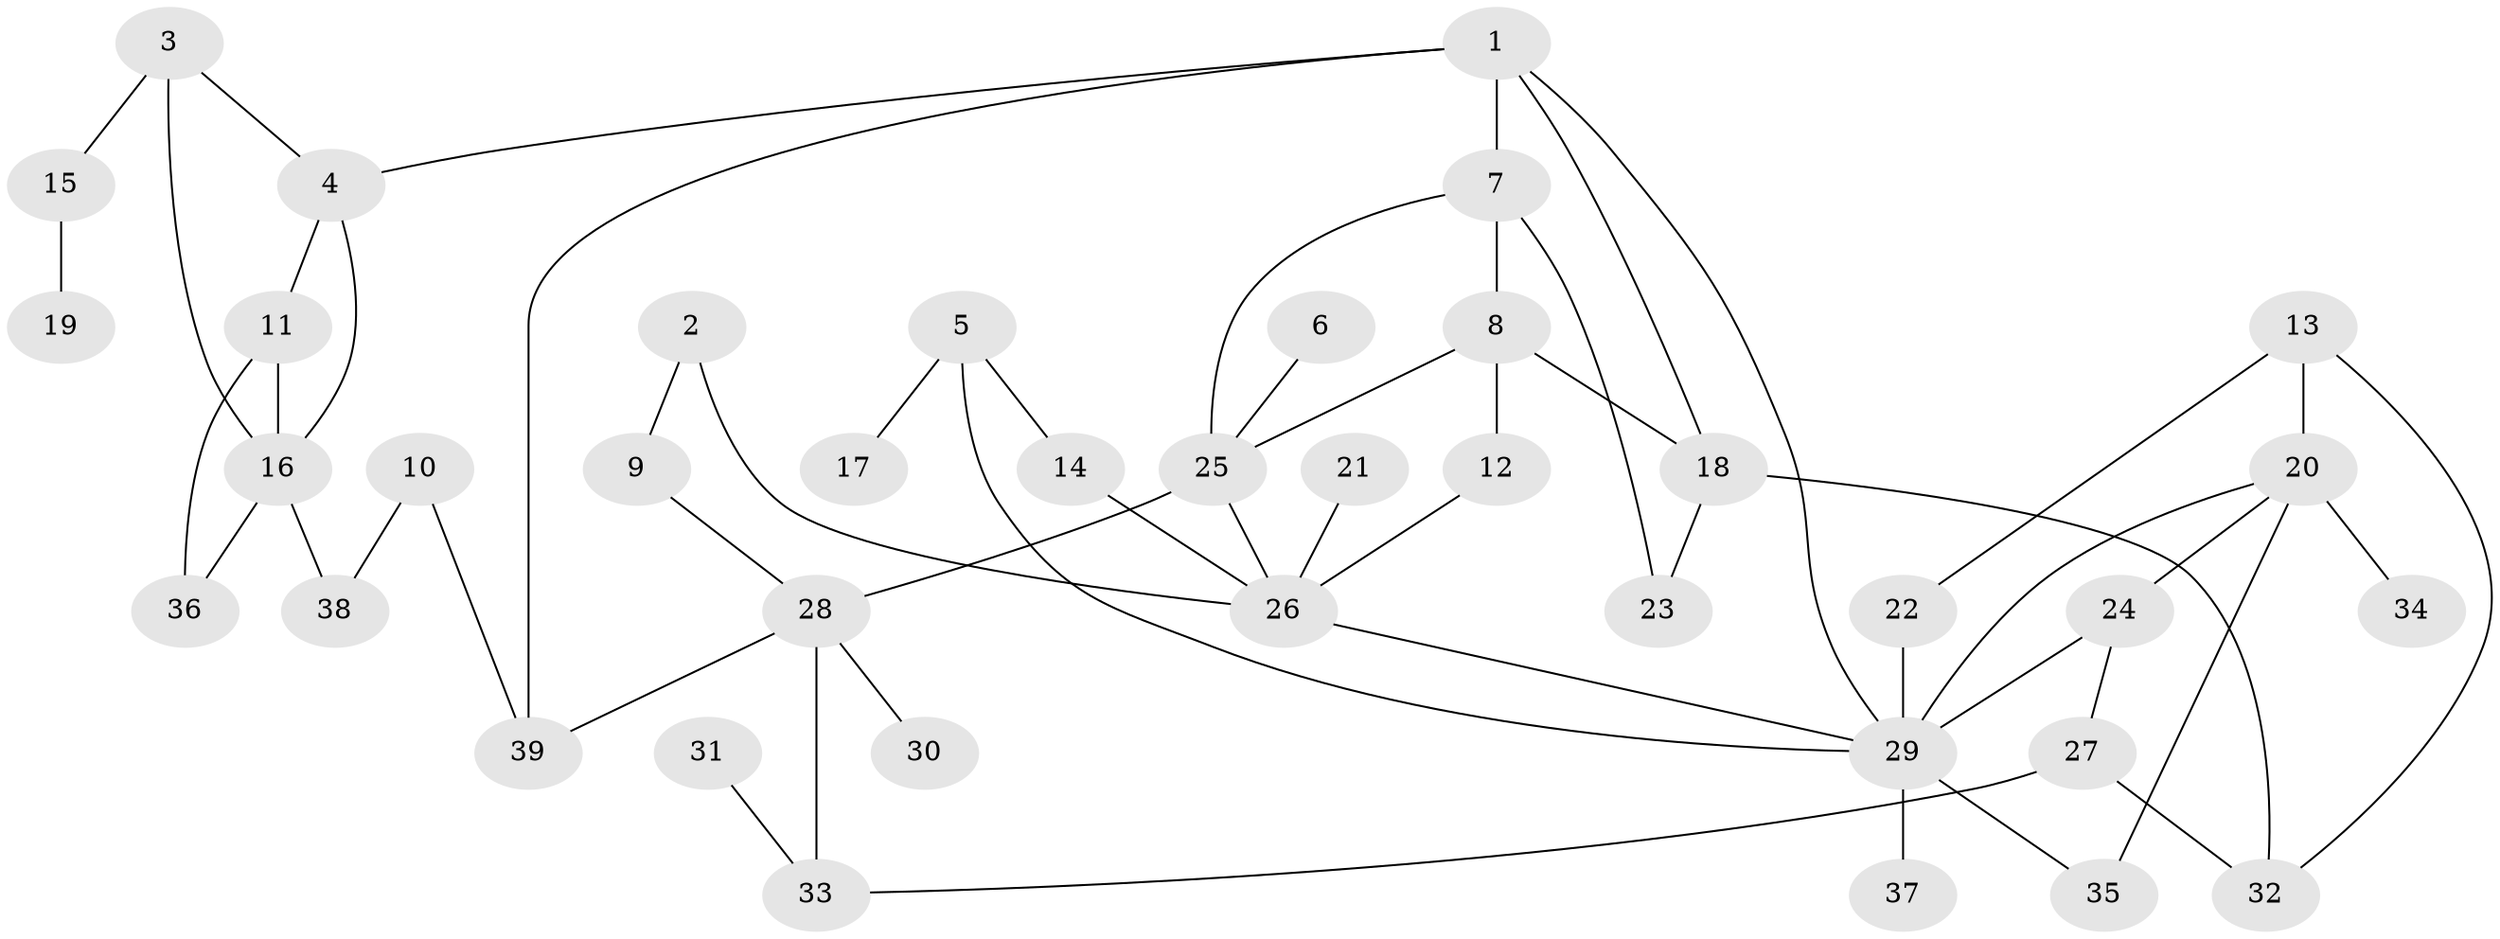 // original degree distribution, {8: 0.012987012987012988, 5: 0.06493506493506493, 2: 0.36363636363636365, 3: 0.2077922077922078, 4: 0.09090909090909091, 6: 0.012987012987012988, 1: 0.24675324675324675}
// Generated by graph-tools (version 1.1) at 2025/49/03/09/25 03:49:21]
// undirected, 39 vertices, 56 edges
graph export_dot {
graph [start="1"]
  node [color=gray90,style=filled];
  1;
  2;
  3;
  4;
  5;
  6;
  7;
  8;
  9;
  10;
  11;
  12;
  13;
  14;
  15;
  16;
  17;
  18;
  19;
  20;
  21;
  22;
  23;
  24;
  25;
  26;
  27;
  28;
  29;
  30;
  31;
  32;
  33;
  34;
  35;
  36;
  37;
  38;
  39;
  1 -- 4 [weight=1.0];
  1 -- 7 [weight=1.0];
  1 -- 18 [weight=1.0];
  1 -- 29 [weight=1.0];
  1 -- 39 [weight=1.0];
  2 -- 9 [weight=1.0];
  2 -- 26 [weight=1.0];
  3 -- 4 [weight=1.0];
  3 -- 15 [weight=1.0];
  3 -- 16 [weight=1.0];
  4 -- 11 [weight=1.0];
  4 -- 16 [weight=1.0];
  5 -- 14 [weight=1.0];
  5 -- 17 [weight=1.0];
  5 -- 29 [weight=1.0];
  6 -- 25 [weight=1.0];
  7 -- 8 [weight=1.0];
  7 -- 23 [weight=1.0];
  7 -- 25 [weight=1.0];
  8 -- 12 [weight=1.0];
  8 -- 18 [weight=1.0];
  8 -- 25 [weight=1.0];
  9 -- 28 [weight=1.0];
  10 -- 38 [weight=1.0];
  10 -- 39 [weight=1.0];
  11 -- 16 [weight=1.0];
  11 -- 36 [weight=1.0];
  12 -- 26 [weight=1.0];
  13 -- 20 [weight=1.0];
  13 -- 22 [weight=1.0];
  13 -- 32 [weight=1.0];
  14 -- 26 [weight=1.0];
  15 -- 19 [weight=1.0];
  16 -- 36 [weight=1.0];
  16 -- 38 [weight=1.0];
  18 -- 23 [weight=1.0];
  18 -- 32 [weight=1.0];
  20 -- 24 [weight=1.0];
  20 -- 29 [weight=1.0];
  20 -- 34 [weight=2.0];
  20 -- 35 [weight=1.0];
  21 -- 26 [weight=1.0];
  22 -- 29 [weight=1.0];
  24 -- 27 [weight=1.0];
  24 -- 29 [weight=1.0];
  25 -- 26 [weight=1.0];
  25 -- 28 [weight=1.0];
  26 -- 29 [weight=1.0];
  27 -- 32 [weight=1.0];
  27 -- 33 [weight=1.0];
  28 -- 30 [weight=1.0];
  28 -- 33 [weight=1.0];
  28 -- 39 [weight=1.0];
  29 -- 35 [weight=1.0];
  29 -- 37 [weight=1.0];
  31 -- 33 [weight=1.0];
}
